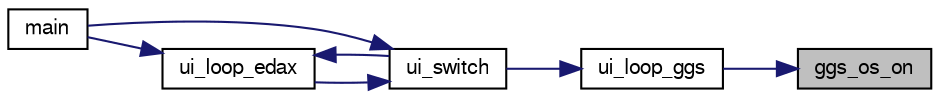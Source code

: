 digraph "ggs_os_on"
{
 // LATEX_PDF_SIZE
  bgcolor="transparent";
  edge [fontname="FreeSans",fontsize="10",labelfontname="FreeSans",labelfontsize="10"];
  node [fontname="FreeSans",fontsize="10",shape=record];
  rankdir="RL";
  Node1 [label="ggs_os_on",height=0.2,width=0.4,color="black", fillcolor="grey75", style="filled", fontcolor="black",tooltip="ggs_os_on"];
  Node1 -> Node2 [dir="back",color="midnightblue",fontsize="10",style="solid",fontname="FreeSans"];
  Node2 [label="ui_loop_ggs",height=0.2,width=0.4,color="black",URL="$ggs_8c.html#a245d5c8f964506584b8d505c7305eb94",tooltip="ui_loop_ggs"];
  Node2 -> Node3 [dir="back",color="midnightblue",fontsize="10",style="solid",fontname="FreeSans"];
  Node3 [label="ui_switch",height=0.2,width=0.4,color="black",URL="$ui_8c.html#a4234d6b0fd690186ef0ec2fc2eba2d4d",tooltip="Switch between different User Interface."];
  Node3 -> Node4 [dir="back",color="midnightblue",fontsize="10",style="solid",fontname="FreeSans"];
  Node4 [label="main",height=0.2,width=0.4,color="black",URL="$main_8c.html#a3c04138a5bfe5d72780bb7e82a18e627",tooltip="edax main function."];
  Node3 -> Node5 [dir="back",color="midnightblue",fontsize="10",style="solid",fontname="FreeSans"];
  Node5 [label="ui_loop_edax",height=0.2,width=0.4,color="black",URL="$edax_8c.html#a2354b96c7688bae32bedb6203d672f50",tooltip="Loop event."];
  Node5 -> Node4 [dir="back",color="midnightblue",fontsize="10",style="solid",fontname="FreeSans"];
  Node5 -> Node3 [dir="back",color="midnightblue",fontsize="10",style="solid",fontname="FreeSans"];
}
